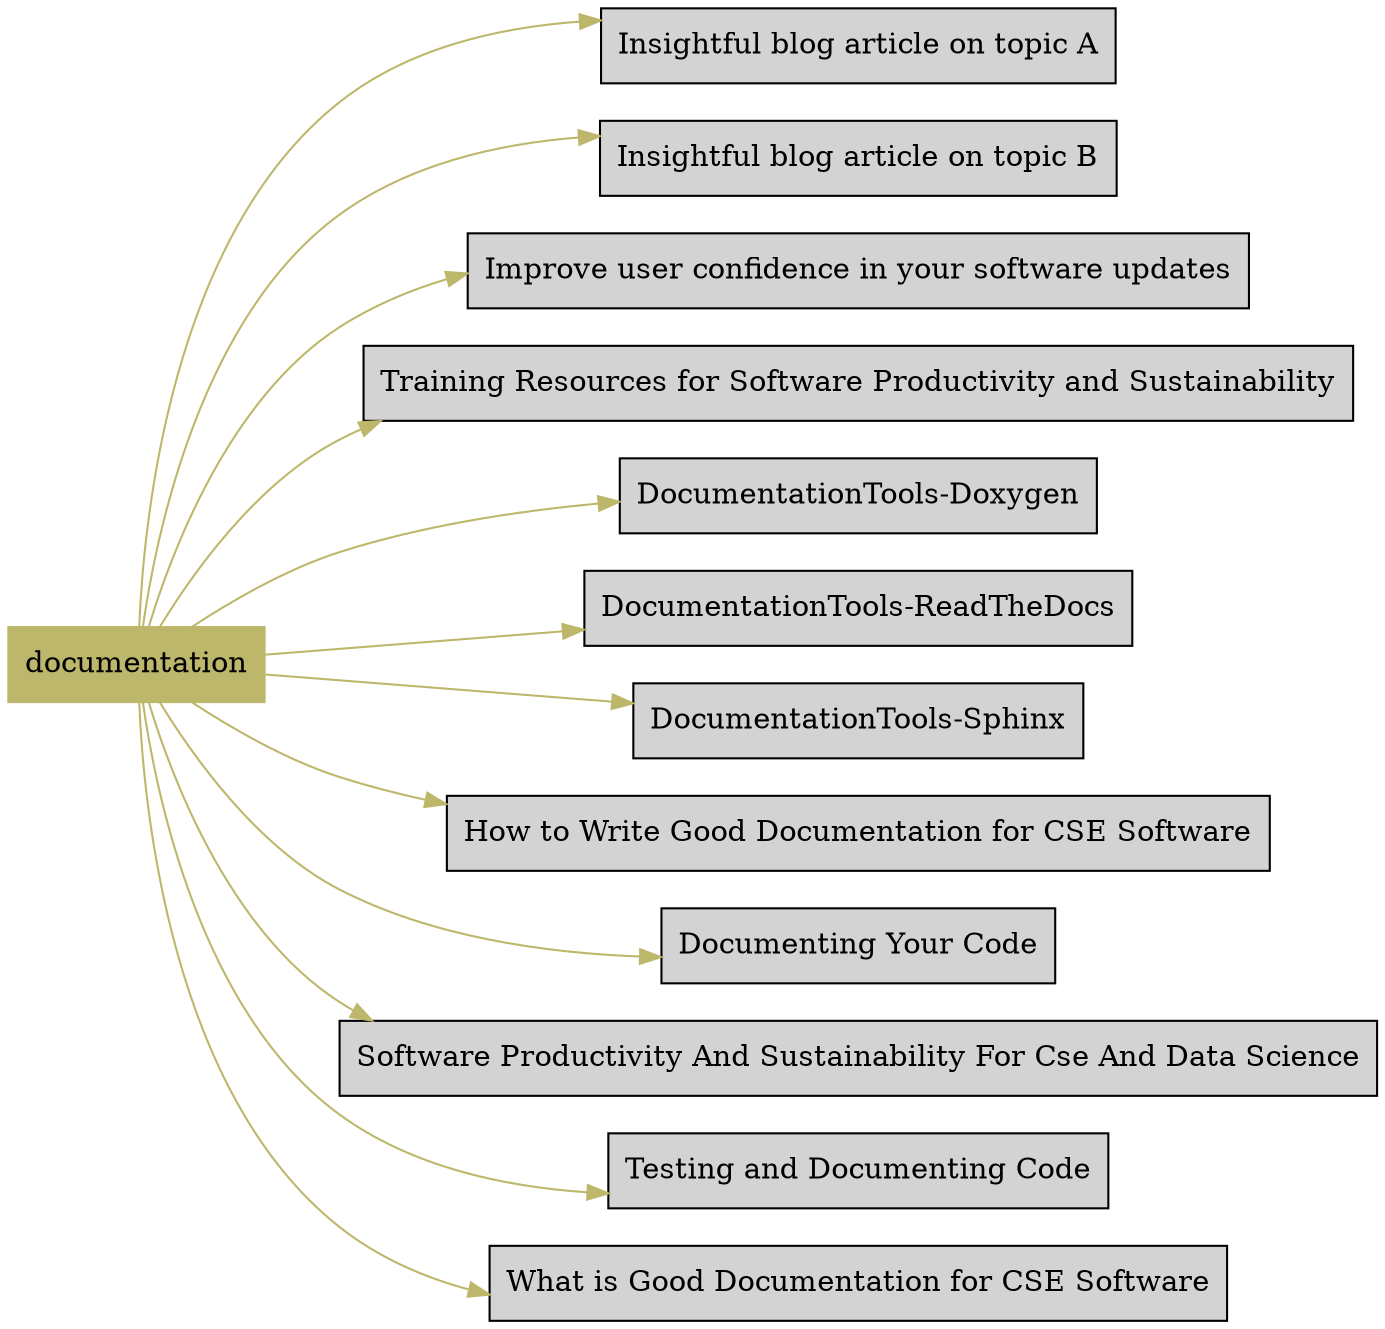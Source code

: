 digraph bettersoftware {
            rankdir = LR;
            ratio = fill;
            node [style=filled];
            node [shape = box];
"documentation" [colorscheme="svg" color="darkkhaki"];
"documentation" ->  "BlogArticleSkeletonA.md" [colorscheme="svg" color="darkkhaki"];
"BlogArticleSkeletonA.md" [label="Insightful blog article on topic A" URL="http://bss.parallactic.com/resources/insightful-blog-article-on-topic-a"];
"documentation" ->  "BlogArticleSkeletonB.md" [colorscheme="svg" color="darkkhaki"];
"BlogArticleSkeletonB.md" [label="Insightful blog article on topic B" URL="http://bss.parallactic.com/resources/insightful-blog-article-on-topic-b"];
"documentation" ->  "ImproveUserConfidenceInSwUpdates.md" [colorscheme="svg" color="darkkhaki"];
"ImproveUserConfidenceInSwUpdates.md" [label="Improve user confidence in your software updates" URL="http://bss.parallactic.com/resources/improve-user-confidence-in-your-software-updates"];
"documentation" ->  "BestPracticesForHPCSwDevelopersWebinarSeries.md" [colorscheme="svg" color="darkkhaki"];
"BestPracticesForHPCSwDevelopersWebinarSeries.md" [label="Training Resources for Software Productivity and Sustainability" URL="http://bss.parallactic.com/resources/training-resources-for-software-productivity-and-sustainability"];
"documentation" ->  "DocumentationTools.Doxygen.md" [colorscheme="svg" color="darkkhaki"];
"DocumentationTools.Doxygen.md" [label="DocumentationTools-Doxygen" URL="http://bss.parallactic.com/resources/kitchen-sink-resource-test"];
"documentation" ->  "DocumentationTools.ReadTheDocs.md" [colorscheme="svg" color="darkkhaki"];
"DocumentationTools.ReadTheDocs.md" [label="DocumentationTools-ReadTheDocs" URL="http://bss.parallactic.com/resources/kitchen-sink-resource-test"];
"documentation" ->  "DocumentationTools.Sphinx.md" [colorscheme="svg" color="darkkhaki"];
"DocumentationTools.Sphinx.md" [label="DocumentationTools-Sphinx" URL="http://bss.parallactic.com/resources/kitchen-sink-resource-test"];
"documentation" ->  "HowToWriteGoodDocumentation.md" [colorscheme="svg" color="darkkhaki"];
"HowToWriteGoodDocumentation.md" [label="How to Write Good Documentation for CSE Software" URL="http://bss.parallactic.com/resources/how-to-write-good-documentation-for-cse-software"];
"documentation" ->  "KlinvexATPESC2016.md" [colorscheme="svg" color="darkkhaki"];
"KlinvexATPESC2016.md" [label="Documenting Your Code" URL="http://bss.parallactic.com/resources/documenting-your-code"];
"documentation" ->  "SwProductivityAndSustainabilityForCseAndDataScience.SIAM-CSE17.md" [colorscheme="svg" color="darkkhaki"];
"SwProductivityAndSustainabilityForCseAndDataScience.SIAM-CSE17.md" [label="Software Productivity And Sustainability For Cse And Data Science" URL="http://bss.parallactic.com/events/siam-conference-on-computational-science-and-engineering-cse17 "]
"documentation" ->  "TestingAndDocumentingCode.md" [colorscheme="svg" color="darkkhaki"];
"TestingAndDocumentingCode.md" [label="Testing and Documenting Code" URL="http://bss.parallactic.com/resources/testing-and-documenting-code"];
"documentation" ->  "WhatIsGoodDocumentation.md" [colorscheme="svg" color="darkkhaki"];
"WhatIsGoodDocumentation.md" [label="What is Good Documentation for CSE Software" URL="http://bss.parallactic.com/resources/what-is-good-documentation-for-cse-software"];
}